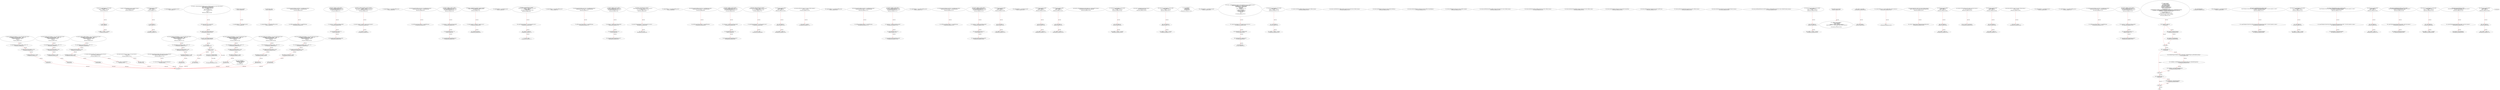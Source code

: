 digraph  {
13 [label="2_ function bug_intou40(uint8 p_intou40) public{\n    uint8 vundflw1=0;\n    vundflw1 = vundflw1 + p_intou40;    \n}\n13-function_definition-3-6", method="bug_intou40(uint8 p_intou40)", type_label=function_definition];
21 [label="3_ uint8 vundflw1=0;\n21-new_variable-4-4", method="bug_intou40(uint8 p_intou40)", type_label=new_variable];
27 [label="4_ vundflw1 = vundflw1 + p_intou40;\n27-expression_statement-5-5", method="bug_intou40(uint8 p_intou40)", type_label=expression_statement];
39 [label="7_ function _setMetadata(bytes memory metadata) internal {\n        emit MetadataSet(metadata);\n    }\n39-function_definition-8-10", method="_setMetadata(bytes memory metadata)", type_label=function_definition];
51 [label="10_ function bug_intou11() public{\n    uint8 vundflw =0;\n    vundflw = vundflw -10;    \n}\n51-function_definition-11-14", method="bug_intou11()", type_label=function_definition];
55 [label="11_ uint8 vundflw =0;\n55-new_variable-12-12", method="bug_intou11()", type_label=new_variable];
61 [label="12_ vundflw = vundflw -10;\n61-expression_statement-13-13", method="bug_intou11()", type_label=expression_statement];
70 [label="16_ mapping(address => uint) balances_intou10;\n70-new_variable-17-17", method="", type_label=new_variable];
76 [label="17_ function transfer_intou10(address _to, uint _value) public returns (bool) {\n    require(balances_intou10[msg.sender] - _value >= 0);   \n    balances_intou10[msg.sender] -= _value;   \n    balances_intou10[_to] += _value;   \n    return true;\n  }\n76-function_definition-18-23", method="transfer_intou10(address _to,uint _value)", type_label=function_definition];
92 [label="18_ require(balances_intou10[msg.sender] - _value >= 0);\n92-expression_statement-19-19", method="transfer_intou10(address _to,uint _value)", type_label=expression_statement];
105 [label="19_ balances_intou10[msg.sender] -= _value;\n105-expression_statement-20-20", method="transfer_intou10(address _to,uint _value)", type_label=expression_statement];
113 [label="20_ balances_intou10[_to] += _value;\n113-expression_statement-21-21", method="transfer_intou10(address _to,uint _value)", type_label=expression_statement];
119 [label="21_ return true;\n119-return-22-22", method="transfer_intou10(address _to,uint _value)", type_label=return];
122 [label="23_ address private _operator;\n122-new_variable-24-24", method="", type_label=new_variable];
127 [label="24_ mapping(address => uint) balances_intou22;\n127-new_variable-25-25", method="", type_label=new_variable];
133 [label="25_ function transfer_intou22(address _to, uint _value) public returns (bool) {\n    require(balances_intou22[msg.sender] - _value >= 0);   \n    balances_intou22[msg.sender] -= _value;   \n    balances_intou22[_to] += _value;   \n    return true;\n  }\n133-function_definition-26-31", method="transfer_intou22(address _to,uint _value)", type_label=function_definition];
149 [label="26_ require(balances_intou22[msg.sender] - _value >= 0);\n149-expression_statement-27-27", method="transfer_intou22(address _to,uint _value)", type_label=expression_statement];
162 [label="27_ balances_intou22[msg.sender] -= _value;\n162-expression_statement-28-28", method="transfer_intou22(address _to,uint _value)", type_label=expression_statement];
170 [label="28_ balances_intou22[_to] += _value;\n170-expression_statement-29-29", method="transfer_intou22(address _to,uint _value)", type_label=expression_statement];
176 [label="29_ return true;\n176-return-30-30", method="transfer_intou22(address _to,uint _value)", type_label=return];
179 [label="31_ bool private _status;\n179-new_variable-32-32", method="", type_label=new_variable];
184 [label="32_ mapping(address => uint) public lockTime_intou33;\n184-new_variable-33-33", method="", type_label=new_variable];
191 [label="33_ function increaseLockTime_intou33(uint _secondsToIncrease) public {\n        lockTime_intou33[msg.sender] += _secondsToIncrease;   \n    }\n191-function_definition-34-36", method="increaseLockTime_intou33(uint _secondsToIncrease)", type_label=function_definition];
199 [label="34_ lockTime_intou33[msg.sender] += _secondsToIncrease;\n199-expression_statement-35-35", method="increaseLockTime_intou33(uint _secondsToIncrease)", type_label=expression_statement];
207 [label="36_ function withdraw_intou33() public {\n        require(now > lockTime_intou33[msg.sender]);    \n        uint transferValue_intou33 = 10;           \n        msg.sender.transfer(transferValue_intou33);\n    }\n207-function_definition-37-41", method="withdraw_intou33()", type_label=function_definition];
211 [label="37_ require(now > lockTime_intou33[msg.sender]);\n211-expression_statement-38-38", method="withdraw_intou33()", type_label=expression_statement];
222 [label="38_ uint transferValue_intou33 = 10;\n222-new_variable-39-39", method="withdraw_intou33()", type_label=new_variable];
228 [label="39_ msg.sender.transfer(transferValue_intou33);\n228-expression_statement-40-40", method="withdraw_intou33()", type_label=expression_statement];
247 [label="42_ function _setOperator(address operator) internal {\n        require(_operator != operator, \"cannot set same operator\");\n        _operator = operator;\n        emit OperatorUpdated(operator, hasActiveOperator());\n    }\n247-function_definition-43-47", method="_setOperator(address operator)", type_label=function_definition];
255 [label="43_ require(_operator != operator, \"cannot set same operator\");\n255-expression_statement-44-44", method="_setOperator(address operator)", type_label=expression_statement];
265 [label="44_ _operator = operator;\n265-expression_statement-45-45", method="_setOperator(address operator)", type_label=expression_statement];
276 [label="47_ mapping(address => uint) public lockTime_intou1;\n276-new_variable-48-48", method="", type_label=new_variable];
283 [label="48_ function increaseLockTime_intou1(uint _secondsToIncrease) public {\n        lockTime_intou1[msg.sender] += _secondsToIncrease;   \n    }\n283-function_definition-49-51", method="increaseLockTime_intou1(uint _secondsToIncrease)", type_label=function_definition];
291 [label="49_ lockTime_intou1[msg.sender] += _secondsToIncrease;\n291-expression_statement-50-50", method="increaseLockTime_intou1(uint _secondsToIncrease)", type_label=expression_statement];
299 [label="51_ function withdraw_ovrflow1() public {\n        require(now > lockTime_intou1[msg.sender]);    \n        uint transferValue_intou1 = 10;           \n        msg.sender.transfer(transferValue_intou1);\n    }\n299-function_definition-52-56", method="withdraw_ovrflow1()", type_label=function_definition];
303 [label="52_ require(now > lockTime_intou1[msg.sender]);\n303-expression_statement-53-53", method="withdraw_ovrflow1()", type_label=expression_statement];
314 [label="53_ uint transferValue_intou1 = 10;\n314-new_variable-54-54", method="withdraw_ovrflow1()", type_label=new_variable];
320 [label="54_ msg.sender.transfer(transferValue_intou1);\n320-expression_statement-55-55", method="withdraw_ovrflow1()", type_label=expression_statement];
329 [label="56_ function _transferOperator(address operator) internal {\n        require(_operator != address(0), \"operator not set\");\n        _setOperator(operator);\n    }\n329-function_definition-57-60", method="_transferOperator(address operator)", type_label=function_definition];
337 [label="57_ require(_operator != address(0), \"operator not set\");\n337-expression_statement-58-58", method="_transferOperator(address operator)", type_label=expression_statement];
349 [label="58_ _setOperator(operator);\n349-expression_statement-59-59", method="_transferOperator(address operator)", type_label=expression_statement];
354 [label="60_ mapping(address => uint) balances_intou2;\n354-new_variable-61-61", method="", type_label=new_variable];
360 [label="61_ function transfer_undrflow2(address _to, uint _value) public returns (bool) {\n    require(balances_intou2[msg.sender] - _value >= 0);   \n    balances_intou2[msg.sender] -= _value;   \n    balances_intou2[_to] += _value;   \n    return true;\n  }\n360-function_definition-62-67", method="transfer_undrflow2(address _to,uint _value)", type_label=function_definition];
376 [label="62_ require(balances_intou2[msg.sender] - _value >= 0);\n376-expression_statement-63-63", method="transfer_undrflow2(address _to,uint _value)", type_label=expression_statement];
389 [label="63_ balances_intou2[msg.sender] -= _value;\n389-expression_statement-64-64", method="transfer_undrflow2(address _to,uint _value)", type_label=expression_statement];
397 [label="64_ balances_intou2[_to] += _value;\n397-expression_statement-65-65", method="transfer_undrflow2(address _to,uint _value)", type_label=expression_statement];
403 [label="65_ return true;\n403-return-66-66", method="transfer_undrflow2(address _to,uint _value)", type_label=return];
406 [label="67_ function _renounceOperator() internal {\n        require(hasActiveOperator(), \"only when operator active\");\n        _operator = address(0);\n        _status = false;\n        emit OperatorUpdated(address(0), false);\n    }\n406-function_definition-68-73", method="_renounceOperator()", type_label=function_definition];
410 [label="68_ require(hasActiveOperator(), \"only when operator active\");\n410-expression_statement-69-69", method="_renounceOperator()", type_label=expression_statement];
419 [label="69_ _operator = address(0);\n419-expression_statement-70-70", method="_renounceOperator()", type_label=expression_statement];
425 [label="70_ _status = false;\n425-expression_statement-71-71", method="_renounceOperator()", type_label=expression_statement];
439 [label="73_ mapping(address => uint) public lockTime_intou17;\n439-new_variable-74-74", method="", type_label=new_variable];
446 [label="74_ function increaseLockTime_intou17(uint _secondsToIncrease) public {\n        lockTime_intou17[msg.sender] += _secondsToIncrease;   \n    }\n446-function_definition-75-77", method="increaseLockTime_intou17(uint _secondsToIncrease)", type_label=function_definition];
454 [label="75_ lockTime_intou17[msg.sender] += _secondsToIncrease;\n454-expression_statement-76-76", method="increaseLockTime_intou17(uint _secondsToIncrease)", type_label=expression_statement];
462 [label="77_ function withdraw_intou17() public {\n        require(now > lockTime_intou17[msg.sender]);    \n        uint transferValue_intou17 = 10;           \n        msg.sender.transfer(transferValue_intou17);\n    }\n462-function_definition-78-82", method="withdraw_intou17()", type_label=function_definition];
466 [label="78_ require(now > lockTime_intou17[msg.sender]);\n466-expression_statement-79-79", method="withdraw_intou17()", type_label=expression_statement];
477 [label="79_ uint transferValue_intou17 = 10;\n477-new_variable-80-80", method="withdraw_intou17()", type_label=new_variable];
483 [label="80_ msg.sender.transfer(transferValue_intou17);\n483-expression_statement-81-81", method="withdraw_intou17()", type_label=expression_statement];
492 [label="82_ function _activateOperator() internal {\n        require(!hasActiveOperator(), \"only when operator not active\");\n        _status = true;\n        emit OperatorUpdated(_operator, true);\n    }\n492-function_definition-83-87", method="_activateOperator()", type_label=function_definition];
496 [label="83_ require(!hasActiveOperator(), \"only when operator not active\");\n496-expression_statement-84-84", method="_activateOperator()", type_label=expression_statement];
506 [label="84_ _status = true;\n506-expression_statement-85-85", method="_activateOperator()", type_label=expression_statement];
518 [label="87_ mapping(address => uint) public lockTime_intou37;\n518-new_variable-88-88", method="", type_label=new_variable];
525 [label="88_ function increaseLockTime_intou37(uint _secondsToIncrease) public {\n        lockTime_intou37[msg.sender] += _secondsToIncrease;   \n    }\n525-function_definition-89-91", method="increaseLockTime_intou37(uint _secondsToIncrease)", type_label=function_definition];
533 [label="89_ lockTime_intou37[msg.sender] += _secondsToIncrease;\n533-expression_statement-90-90", method="increaseLockTime_intou37(uint _secondsToIncrease)", type_label=expression_statement];
541 [label="91_ function withdraw_intou37() public {\n        require(now > lockTime_intou37[msg.sender]);    \n        uint transferValue_intou37 = 10;           \n        msg.sender.transfer(transferValue_intou37);\n    }\n541-function_definition-92-96", method="withdraw_intou37()", type_label=function_definition];
545 [label="92_ require(now > lockTime_intou37[msg.sender]);\n545-expression_statement-93-93", method="withdraw_intou37()", type_label=expression_statement];
556 [label="93_ uint transferValue_intou37 = 10;\n556-new_variable-94-94", method="withdraw_intou37()", type_label=new_variable];
562 [label="94_ msg.sender.transfer(transferValue_intou37);\n562-expression_statement-95-95", method="withdraw_intou37()", type_label=expression_statement];
571 [label="96_ function _deactivateOperator() internal {\n        require(hasActiveOperator(), \"only when operator active\");\n        _status = false;\n        emit OperatorUpdated(_operator, false);\n    }\n571-function_definition-97-101", method="_deactivateOperator()", type_label=function_definition];
575 [label="97_ require(hasActiveOperator(), \"only when operator active\");\n575-expression_statement-98-98", method="_deactivateOperator()", type_label=expression_statement];
584 [label="98_ _status = false;\n584-expression_statement-99-99", method="_deactivateOperator()", type_label=expression_statement];
596 [label="101_ function bug_intou3() public{\n    uint8 vundflw =0;\n    vundflw = vundflw -10;    \n}\n596-function_definition-102-105", method="bug_intou3()", type_label=function_definition];
600 [label="102_ uint8 vundflw =0;\n600-new_variable-103-103", method="bug_intou3()", type_label=new_variable];
606 [label="103_ vundflw = vundflw -10;\n606-expression_statement-104-104", method="bug_intou3()", type_label=expression_statement];
612 [label="105_ function getOperator() public view returns (address operator) {\n        operator = _operator;\n    }\n612-function_definition-106-108", method="getOperator()", type_label=function_definition];
622 [label="106_ operator = _operator;\n622-expression_statement-107-107", method="getOperator()", type_label=expression_statement];
626 [label="108_ mapping(address => uint) public lockTime_intou9;\n626-new_variable-109-109", method="", type_label=new_variable];
633 [label="109_ function increaseLockTime_intou9(uint _secondsToIncrease) public {\n        lockTime_intou9[msg.sender] += _secondsToIncrease;   \n    }\n633-function_definition-110-112", method="increaseLockTime_intou9(uint _secondsToIncrease)", type_label=function_definition];
641 [label="110_ lockTime_intou9[msg.sender] += _secondsToIncrease;\n641-expression_statement-111-111", method="increaseLockTime_intou9(uint _secondsToIncrease)", type_label=expression_statement];
649 [label="112_ function withdraw_intou9() public {\n        require(now > lockTime_intou9[msg.sender]);    \n        uint transferValue_intou9 = 10;           \n        msg.sender.transfer(transferValue_intou9);\n    }\n649-function_definition-113-117", method="withdraw_intou9()", type_label=function_definition];
653 [label="113_ require(now > lockTime_intou9[msg.sender]);\n653-expression_statement-114-114", method="withdraw_intou9()", type_label=expression_statement];
664 [label="114_ uint transferValue_intou9 = 10;\n664-new_variable-115-115", method="withdraw_intou9()", type_label=new_variable];
670 [label="115_ msg.sender.transfer(transferValue_intou9);\n670-expression_statement-116-116", method="withdraw_intou9()", type_label=expression_statement];
679 [label="117_ function isOperator(address caller) public view returns (bool ok) {\n        return (caller == getOperator());\n    }\n679-function_definition-118-120", method="isOperator(address caller)", type_label=function_definition];
693 [label="118_ return (caller == getOperator());\n693-return-119-119", method="isOperator(address caller)", type_label=return];
699 [label="120_ mapping(address => uint) public lockTime_intou25;\n699-new_variable-121-121", method="", type_label=new_variable];
706 [label="121_ function increaseLockTime_intou25(uint _secondsToIncrease) public {\n        lockTime_intou25[msg.sender] += _secondsToIncrease;   \n    }\n706-function_definition-122-124", method="increaseLockTime_intou25(uint _secondsToIncrease)", type_label=function_definition];
714 [label="122_ lockTime_intou25[msg.sender] += _secondsToIncrease;\n714-expression_statement-123-123", method="increaseLockTime_intou25(uint _secondsToIncrease)", type_label=expression_statement];
722 [label="124_ function withdraw_intou25() public {\n        require(now > lockTime_intou25[msg.sender]);    \n        uint transferValue_intou25 = 10;           \n        msg.sender.transfer(transferValue_intou25);\n    }\n722-function_definition-125-129", method="withdraw_intou25()", type_label=function_definition];
726 [label="125_ require(now > lockTime_intou25[msg.sender]);\n726-expression_statement-126-126", method="withdraw_intou25()", type_label=expression_statement];
737 [label="126_ uint transferValue_intou25 = 10;\n737-new_variable-127-127", method="withdraw_intou25()", type_label=new_variable];
743 [label="127_ msg.sender.transfer(transferValue_intou25);\n743-expression_statement-128-128", method="withdraw_intou25()", type_label=expression_statement];
752 [label="129_ function hasActiveOperator() public view returns (bool ok) {\n        return _status;\n    }\n752-function_definition-130-132", method="hasActiveOperator()", type_label=function_definition];
762 [label="130_ return _status;\n762-return-131-131", method="hasActiveOperator()", type_label=return];
764 [label="132_ function bug_intou19() public{\n    uint8 vundflw =0;\n    vundflw = vundflw -10;    \n}\n764-function_definition-133-136", method="bug_intou19()", type_label=function_definition];
768 [label="133_ uint8 vundflw =0;\n768-new_variable-134-134", method="bug_intou19()", type_label=new_variable];
774 [label="134_ vundflw = vundflw -10;\n774-expression_statement-135-135", method="bug_intou19()", type_label=expression_statement];
780 [label="136_ function isActiveOperator(address caller) public view returns (bool ok) {\n        return (isOperator(caller) && hasActiveOperator());\n    }\n780-function_definition-137-139", method="isActiveOperator(address caller)", type_label=function_definition];
794 [label="137_ return (isOperator(caller) && hasActiveOperator());\n794-return-138-138", method="isActiveOperator(address caller)", type_label=return];
803 [label="139_ mapping(address => uint) balances_intou26;\n803-new_variable-140-140", method="", type_label=new_variable];
809 [label="140_ function transfer_intou26(address _to, uint _value) public returns (bool) {\n    require(balances_intou26[msg.sender] - _value >= 0);   \n    balances_intou26[msg.sender] -= _value;   \n    balances_intou26[_to] += _value;   \n    return true;\n  }\n809-function_definition-141-146", method="transfer_intou26(address _to,uint _value)", type_label=function_definition];
825 [label="141_ require(balances_intou26[msg.sender] - _value >= 0);\n825-expression_statement-142-142", method="transfer_intou26(address _to,uint _value)", type_label=expression_statement];
838 [label="142_ balances_intou26[msg.sender] -= _value;\n838-expression_statement-143-143", method="transfer_intou26(address _to,uint _value)", type_label=expression_statement];
846 [label="143_ balances_intou26[_to] += _value;\n846-expression_statement-144-144", method="transfer_intou26(address _to,uint _value)", type_label=expression_statement];
852 [label="144_ return true;\n852-return-145-145", method="transfer_intou26(address _to,uint _value)", type_label=return];
858 [label="148_ function bug_intou27() public{\n    uint8 vundflw =0;\n    vundflw = vundflw -10;    \n}\n858-function_definition-149-152", method="bug_intou27()", type_label=function_definition];
862 [label="149_ uint8 vundflw =0;\n862-new_variable-150-150", method="bug_intou27()", type_label=new_variable];
868 [label="150_ vundflw = vundflw -10;\n868-expression_statement-151-151", method="bug_intou27()", type_label=expression_statement];
884 [label="153_ function bug_intou31() public{\n    uint8 vundflw =0;\n    vundflw = vundflw -10;    \n}\n884-function_definition-154-157", method="bug_intou31()", type_label=function_definition];
888 [label="154_ uint8 vundflw =0;\n888-new_variable-155-155", method="bug_intou31()", type_label=new_variable];
894 [label="155_ vundflw = vundflw -10;\n894-expression_statement-156-156", method="bug_intou31()", type_label=expression_statement];
906 [label="158_ function _setMultiHashFormat(uint8 hashFunction, uint8 digestSize) internal {\n        emit HashFormatSet(hashFunction, digestSize);\n    }\n906-function_definition-159-161", method="_setMultiHashFormat(uint8 hashFunction,uint8 digestSize)", type_label=function_definition];
924 [label="161_ function bug_intou20(uint8 p_intou20) public{\n    uint8 vundflw1=0;\n    vundflw1 = vundflw1 + p_intou20;    \n}\n924-function_definition-162-165", method="bug_intou20(uint8 p_intou20)", type_label=function_definition];
932 [label="162_ uint8 vundflw1=0;\n932-new_variable-163-163", method="bug_intou20(uint8 p_intou20)", type_label=new_variable];
938 [label="163_ vundflw1 = vundflw1 + p_intou20;\n938-expression_statement-164-164", method="bug_intou20(uint8 p_intou20)", type_label=expression_statement];
944 [label="165_ function _submitHash(bytes32 hash) internal {\n        emit HashSubmitted(hash);\n    }\n944-function_definition-166-168", method="_submitHash(bytes32 hash)", type_label=function_definition];
956 [label="168_ function bug_intou32(uint8 p_intou32) public{\n    uint8 vundflw1=0;\n    vundflw1 = vundflw1 + p_intou32;    \n}\n956-function_definition-169-172", method="bug_intou32(uint8 p_intou32)", type_label=function_definition];
964 [label="169_ uint8 vundflw1=0;\n964-new_variable-170-170", method="bug_intou32(uint8 p_intou32)", type_label=new_variable];
970 [label="170_ vundflw1 = vundflw1 + p_intou32;\n970-expression_statement-171-171", method="bug_intou32(uint8 p_intou32)", type_label=expression_statement];
979 [label="174_ struct MultiHash {\n        bytes32 hash;\n        uint8 hashFunction;\n        uint8 digestSize;\n    }\n979-expression_statement-175-179", method="MultiHash()", type_label=expression_statement];
993 [label="179_ function _combineMultiHash(MultiHash memory multihash) internal pure returns (bytes memory) {\n        bytes memory out = new bytes(34);\n        out[0] = byte(multihash.hashFunction);\n        out[1] = byte(multihash.digestSize);\n        uint8 i;\n        for (i = 0; i < 32; i++) {\n          out[i+2] = multihash.hash[i];\n        }\n        return out;\n    }\n993-function_definition-180-189", method="_combineMultiHash(MultiHash memory multihash)", type_label=function_definition];
1007 [label="180_ bytes memory out = new bytes(34);\n1007-new_variable-181-181", method="_combineMultiHash(MultiHash memory multihash)", type_label=new_variable];
1018 [label="181_ out[0] = byte(multihash.hashFunction);\n1018-expression_statement-182-182", method="_combineMultiHash(MultiHash memory multihash)", type_label=expression_statement];
1028 [label="182_ out[1] = byte(multihash.digestSize);\n1028-expression_statement-183-183", method="_combineMultiHash(MultiHash memory multihash)", type_label=expression_statement];
1038 [label="183_ uint8 i;\n1038-new_variable-184-184", method="_combineMultiHash(MultiHash memory multihash)", type_label=new_variable];
1043 [label="184_ for(i < 32;;i++)\n1043-for-185-187", method="_combineMultiHash(MultiHash memory multihash)", type_label=for];
3082 [label="184_ end_loop", method="_combineMultiHash(MultiHash memory multihash)", type_label=end_loop];
1052 [label="184_ i++\n1052-expression_statement-185-185", method="_combineMultiHash(MultiHash memory multihash)", type_label=expression_statement];
1055 [label="185_ out[i+2] = multihash.hash[i];\n1055-expression_statement-186-186", method="_combineMultiHash(MultiHash memory multihash)", type_label=expression_statement];
1067 [label="187_ return out;\n1067-return-188-188", method="_combineMultiHash(MultiHash memory multihash)", type_label=return];
1069 [label="189_ mapping(address => uint) balances_intou38;\n1069-new_variable-190-190", method="", type_label=new_variable];
1075 [label="190_ function transfer_intou38(address _to, uint _value) public returns (bool) {\n    require(balances_intou38[msg.sender] - _value >= 0);   \n    balances_intou38[msg.sender] -= _value;   \n    balances_intou38[_to] += _value;   \n    return true;\n  }\n1075-function_definition-191-196", method="transfer_intou38(address _to,uint _value)", type_label=function_definition];
1091 [label="191_ require(balances_intou38[msg.sender] - _value >= 0);\n1091-expression_statement-192-192", method="transfer_intou38(address _to,uint _value)", type_label=expression_statement];
1104 [label="192_ balances_intou38[msg.sender] -= _value;\n1104-expression_statement-193-193", method="transfer_intou38(address _to,uint _value)", type_label=expression_statement];
1112 [label="193_ balances_intou38[_to] += _value;\n1112-expression_statement-194-194", method="transfer_intou38(address _to,uint _value)", type_label=expression_statement];
1118 [label="194_ return true;\n1118-return-195-195", method="transfer_intou38(address _to,uint _value)", type_label=return];
1121 [label="196_ function _splitMultiHash(bytes memory source) internal pure returns (MultiHash memory) {\n        require(source.length == 34, \"length of source must be 34\");\n        uint8 hashFunction = uint8(source[0]);\n        uint8 digestSize = uint8(source[1]);\n        bytes32 hash;\n        assembly {\n          hash := mload(add(source, 34))\n        }\n        return (MultiHash({\n          hashFunction: hashFunction,\n          digestSize: digestSize,\n          hash: hash\n        }));\n    }\n1121-function_definition-197-210", method="_splitMultiHash(bytes memory source)", type_label=function_definition];
1135 [label="197_ require(source.length == 34, \"length of source must be 34\");\n1135-expression_statement-198-198", method="_splitMultiHash(bytes memory source)", type_label=expression_statement];
1147 [label="198_ uint8 hashFunction = uint8(source[0]);\n1147-new_variable-199-199", method="_splitMultiHash(bytes memory source)", type_label=new_variable];
1157 [label="199_ uint8 digestSize = uint8(source[1]);\n1157-new_variable-200-200", method="_splitMultiHash(bytes memory source)", type_label=new_variable];
1167 [label="200_ bytes32 hash;\n1167-new_variable-201-201", method="_splitMultiHash(bytes memory source)", type_label=new_variable];
1185 [label="204_ return (MultiHash({\n          hashFunction: hashFunction,\n          digestSize: digestSize,\n          hash: hash\n        }));\n1185-return-205-209", method="_splitMultiHash(bytes memory source)", type_label=return];
1199 [label="210_ function bug_intou4(uint8 p_intou4) public{\n    uint8 vundflw1=0;\n    vundflw1 = vundflw1 + p_intou4;    \n}\n1199-function_definition-211-214", method="bug_intou4(uint8 p_intou4)", type_label=function_definition];
1207 [label="211_ uint8 vundflw1=0;\n1207-new_variable-212-212", method="bug_intou4(uint8 p_intou4)", type_label=new_variable];
1213 [label="212_ vundflw1 = vundflw1 + p_intou4;\n1213-expression_statement-213-213", method="bug_intou4(uint8 p_intou4)", type_label=expression_statement];
1240 [label="217_ function create(bytes calldata initData) external returns (address instance);\n1240-function_definition-218-218", method="create(bytes calldata initData)", type_label=function_definition];
1252 [label="218_ function createSalty(bytes calldata initData, bytes32 salt) external returns (address instance);\n1252-function_definition-219-219", method="createSalty(bytes calldata initData,bytes32 salt)", type_label=function_definition];
1268 [label="219_ function getInitSelector() external view returns (bytes4 initSelector);\n1268-function_definition-220-220", method="getInitSelector()", type_label=function_definition];
1277 [label="220_ function getInstanceRegistry() external view returns (address instanceRegistry);\n1277-function_definition-221-221", method="getInstanceRegistry()", type_label=function_definition];
1286 [label="221_ function getTemplate() external view returns (address template);\n1286-function_definition-222-222", method="getTemplate()", type_label=function_definition];
1295 [label="222_ function getSaltyInstance(bytes calldata, bytes32 salt) external view returns (address instance);\n1295-function_definition-223-223", method="getSaltyInstance(bytes calldata,bytes32 salt)", type_label=function_definition];
1311 [label="223_ function getNextInstance(bytes calldata) external view returns (address instance);\n1311-function_definition-224-224", method="getNextInstance(bytes calldata)", type_label=function_definition];
1323 [label="224_ function getInstanceCreator(address instance) external view returns (address creator);\n1323-function_definition-225-225", method="getInstanceCreator(address instance)", type_label=function_definition];
1336 [label="225_ function getInstanceType() external view returns (bytes4 instanceType);\n1336-function_definition-226-226", method="getInstanceType()", type_label=function_definition];
1345 [label="226_ function getInstanceCount() external view returns (uint256 count);\n1345-function_definition-227-227", method="getInstanceCount()", type_label=function_definition];
1354 [label="227_ function getInstance(uint256 index) external view returns (address instance);\n1354-function_definition-228-228", method="getInstance(uint256 index)", type_label=function_definition];
1367 [label="228_ function getInstances() external view returns (address[] memory instances);\n1367-function_definition-229-229", method="getInstances()", type_label=function_definition];
1377 [label="229_ function getPaginatedInstances(uint256 startIndex, uint256 endIndex) external view returns (address[] memory instances);\n1377-function_definition-230-230", method="getPaginatedInstances(uint256 startIndex,uint256 endIndex)", type_label=function_definition];
1398 [label="232_ function bug_intou12(uint8 p_intou12) public{\n    uint8 vundflw1=0;\n    vundflw1 = vundflw1 + p_intou12;    \n}\n1398-function_definition-233-236", method="bug_intou12(uint8 p_intou12)", type_label=function_definition];
1406 [label="233_ uint8 vundflw1=0;\n1406-new_variable-234-234", method="bug_intou12(uint8 p_intou12)", type_label=new_variable];
1412 [label="234_ vundflw1 = vundflw1 + p_intou12;\n1412-expression_statement-235-235", method="bug_intou12(uint8 p_intou12)", type_label=expression_statement];
1418 [label="236_ address private _factory;\n1418-new_variable-237-237", method="", type_label=new_variable];
1423 [label="237_ modifier initializeTemplate() {\n        _factory = msg.sender;\n        uint32 codeSize;\n        assembly { codeSize := extcodesize(address) }\n        require(codeSize == 0, \"must be called within contract constructor\");\n        _;\n    }\n1423-expression_statement-238-244", method="", type_label=expression_statement];
1426 [label="238_ _factory = msg.sender;\n1426-expression_statement-239-239", method="", type_label=expression_statement];
1432 [label="239_ uint32 codeSize;\n1432-new_variable-240-240", method="", type_label=new_variable];
1446 [label="241_ require(codeSize == 0, \"must be called within contract constructor\");\n1446-expression_statement-242-242", method="", type_label=expression_statement];
1456 [label="242_ _;\n1456-expression_statement-243-243", method="", type_label=expression_statement];
1458 [label="244_ function getCreator() public view returns (address creator) {\n        creator = iFactory(_factory).getInstanceCreator(address(this));\n    }\n1458-function_definition-245-247", method="getCreator()", type_label=function_definition];
1468 [label="245_ creator = iFactory(_factory).getInstanceCreator(address(this));\n1468-expression_statement-246-246", method="getCreator()", type_label=expression_statement];
1482 [label="247_ function bug_intou7() public{\n    uint8 vundflw =0;\n    vundflw = vundflw -10;    \n}\n1482-function_definition-248-251", method="bug_intou7()", type_label=function_definition];
1486 [label="248_ uint8 vundflw =0;\n1486-new_variable-249-249", method="bug_intou7()", type_label=new_variable];
1492 [label="249_ vundflw = vundflw -10;\n1492-expression_statement-250-250", method="bug_intou7()", type_label=expression_statement];
1498 [label="251_ function isCreator(address caller) public view returns (bool ok) {\n        ok = (caller == getCreator());\n    }\n1498-function_definition-252-254", method="isCreator(address caller)", type_label=function_definition];
1512 [label="252_ ok = (caller == getCreator());\n1512-expression_statement-253-253", method="isCreator(address caller)", type_label=expression_statement];
1520 [label="254_ function bug_intou23() public{\n    uint8 vundflw =0;\n    vundflw = vundflw -10;    \n}\n1520-function_definition-255-258", method="bug_intou23()", type_label=function_definition];
1524 [label="255_ uint8 vundflw =0;\n1524-new_variable-256-256", method="bug_intou23()", type_label=new_variable];
1530 [label="256_ vundflw = vundflw -10;\n1530-expression_statement-257-257", method="bug_intou23()", type_label=expression_statement];
1536 [label="258_ function getFactory() public view returns (address factory) {\n        factory = _factory;\n    }\n1536-function_definition-259-261", method="getFactory()", type_label=function_definition];
1546 [label="259_ factory = _factory;\n1546-expression_statement-260-260", method="getFactory()", type_label=expression_statement];
1550 [label="261_ mapping(address => uint) balances_intou14;\n1550-new_variable-262-262", method="", type_label=new_variable];
1556 [label="262_ function transfer_intou14(address _to, uint _value) public returns (bool) {\n    require(balances_intou14[msg.sender] - _value >= 0);   \n    balances_intou14[msg.sender] -= _value;   \n    balances_intou14[_to] += _value;   \n    return true;\n  }\n1556-function_definition-263-268", method="transfer_intou14(address _to,uint _value)", type_label=function_definition];
1572 [label="263_ require(balances_intou14[msg.sender] - _value >= 0);\n1572-expression_statement-264-264", method="transfer_intou14(address _to,uint _value)", type_label=expression_statement];
1585 [label="264_ balances_intou14[msg.sender] -= _value;\n1585-expression_statement-265-265", method="transfer_intou14(address _to,uint _value)", type_label=expression_statement];
1593 [label="265_ balances_intou14[_to] += _value;\n1593-expression_statement-266-266", method="transfer_intou14(address _to,uint _value)", type_label=expression_statement];
1599 [label="266_ return true;\n1599-return-267-267", method="transfer_intou14(address _to,uint _value)", type_label=return];
1620 [label="270_ mapping(address => uint) public lockTime_intou13;\n1620-new_variable-271-271", method="", type_label=new_variable];
1627 [label="271_ function increaseLockTime_intou13(uint _secondsToIncrease) public {\n        lockTime_intou13[msg.sender] += _secondsToIncrease;   \n    }\n1627-function_definition-272-274", method="increaseLockTime_intou13(uint _secondsToIncrease)", type_label=function_definition];
1635 [label="272_ lockTime_intou13[msg.sender] += _secondsToIncrease;\n1635-expression_statement-273-273", method="increaseLockTime_intou13(uint _secondsToIncrease)", type_label=expression_statement];
1643 [label="274_ function withdraw_intou13() public {\n        require(now > lockTime_intou13[msg.sender]);    \n        uint transferValue_intou13 = 10;           \n        msg.sender.transfer(transferValue_intou13);\n    }\n1643-function_definition-275-279", method="withdraw_intou13()", type_label=function_definition];
1647 [label="275_ require(now > lockTime_intou13[msg.sender]);\n1647-expression_statement-276-276", method="withdraw_intou13()", type_label=expression_statement];
1658 [label="276_ uint transferValue_intou13 = 10;\n1658-new_variable-277-277", method="withdraw_intou13()", type_label=new_variable];
1664 [label="277_ msg.sender.transfer(transferValue_intou13);\n1664-expression_statement-278-278", method="withdraw_intou13()", type_label=expression_statement];
1687 [label="280_ function initialize(\n        address operator,\n        bytes memory multihash,\n        bytes memory metadata\n    ) public initializeTemplate() {\n        if (operator != address(0)) {\n            Operated._setOperator(operator);\n            Operated._activateOperator();\n        }\n        if (multihash.length != 0) {\n            MultiHashWrapper.MultiHash memory multihashObj = MultiHashWrapper._splitMultiHash(multihash);\n            ProofHashes._setMultiHashFormat(multihashObj.hashFunction, multihashObj.digestSize);\n            ProofHashes._submitHash(multihashObj.hash);\n        }\n        if (metadata.length != 0) {\n            EventMetadata._setMetadata(metadata);\n        }\n        emit Initialized(operator, multihash, metadata);\n    }\n1687-function_definition-281-299", method="initialize(address operator,bytes memory multihash,bytes memory metadata)", type_label=function_definition];
1702 [label="284_ initializeTemplate()\n1702-expression_statement-285-285", method="initialize(address operator,bytes memory multihash,bytes memory metadata)", type_label=expression_statement];
1705 [label="285_ if_operator != address(0)\n1705-if-286-289", method="initialize(address operator,bytes memory multihash,bytes memory metadata)", type_label=if];
3744 [label="285_ end_if", method="initialize(address operator,bytes memory multihash,bytes memory metadata)", type_label=end_if];
1712 [label="286_ Operated._setOperator(operator);\n1712-expression_statement-287-287", method="initialize(address operator,bytes memory multihash,bytes memory metadata)", type_label=expression_statement];
1719 [label="287_ Operated._activateOperator();\n1719-expression_statement-288-288", method="initialize(address operator,bytes memory multihash,bytes memory metadata)", type_label=expression_statement];
1724 [label="289_ if_multihash.length != 0\n1724-if-290-294", method="initialize(address operator,bytes memory multihash,bytes memory metadata)", type_label=if];
3763 [label="289_ end_if", method="initialize(address operator,bytes memory multihash,bytes memory metadata)", type_label=end_if];
1731 [label="290_ MultiHashWrapper.MultiHash memory multihashObj = MultiHashWrapper._splitMultiHash(multihash);\n1731-new_variable-291-291", method="initialize(address operator,bytes memory multihash,bytes memory metadata)", type_label=new_variable];
1744 [label="291_ ProofHashes._setMultiHashFormat(multihashObj.hashFunction, multihashObj.digestSize);\n1744-expression_statement-292-292", method="initialize(address operator,bytes memory multihash,bytes memory metadata)", type_label=expression_statement];
1757 [label="292_ ProofHashes._submitHash(multihashObj.hash);\n1757-expression_statement-293-293", method="initialize(address operator,bytes memory multihash,bytes memory metadata)", type_label=expression_statement];
1766 [label="294_ if_metadata.length != 0\n1766-if-295-297", method="initialize(address operator,bytes memory multihash,bytes memory metadata)", type_label=if];
3805 [label="294_ end_if", method="initialize(address operator,bytes memory multihash,bytes memory metadata)", type_label=end_if];
1773 [label="295_ EventMetadata._setMetadata(metadata);\n1773-expression_statement-296-296", method="initialize(address operator,bytes memory multihash,bytes memory metadata)", type_label=expression_statement];
1788 [label="299_ mapping(address => uint) balances_intou30;\n1788-new_variable-300-300", method="", type_label=new_variable];
1794 [label="300_ function transfer_intou30(address _to, uint _value) public returns (bool) {\n    require(balances_intou30[msg.sender] - _value >= 0);   \n    balances_intou30[msg.sender] -= _value;   \n    balances_intou30[_to] += _value;   \n    return true;\n  }\n1794-function_definition-301-306", method="transfer_intou30(address _to,uint _value)", type_label=function_definition];
1810 [label="301_ require(balances_intou30[msg.sender] - _value >= 0);\n1810-expression_statement-302-302", method="transfer_intou30(address _to,uint _value)", type_label=expression_statement];
1823 [label="302_ balances_intou30[msg.sender] -= _value;\n1823-expression_statement-303-303", method="transfer_intou30(address _to,uint _value)", type_label=expression_statement];
1831 [label="303_ balances_intou30[_to] += _value;\n1831-expression_statement-304-304", method="transfer_intou30(address _to,uint _value)", type_label=expression_statement];
1837 [label="304_ return true;\n1837-return-305-305", method="transfer_intou30(address _to,uint _value)", type_label=return];
1840 [label="306_ function submitHash(bytes32 multihash) public {\n        require(Template.isCreator(msg.sender) || Operated.isActiveOperator(msg.sender), \"only active operator or creator\");\n        ProofHashes._submitHash(multihash);\n    }\n1840-function_definition-307-310", method="submitHash(bytes32 multihash)", type_label=function_definition];
1848 [label="307_ require(Template.isCreator(msg.sender) || Operated.isActiveOperator(msg.sender), \"only active operator or creator\");\n1848-expression_statement-308-308", method="submitHash(bytes32 multihash)", type_label=expression_statement];
1872 [label="308_ ProofHashes._submitHash(multihash);\n1872-expression_statement-309-309", method="submitHash(bytes32 multihash)", type_label=expression_statement];
1879 [label="310_ function bug_intou8(uint8 p_intou8) public{\n    uint8 vundflw1=0;\n    vundflw1 = vundflw1 + p_intou8;    \n}\n1879-function_definition-311-314", method="bug_intou8(uint8 p_intou8)", type_label=function_definition];
1887 [label="311_ uint8 vundflw1=0;\n1887-new_variable-312-312", method="bug_intou8(uint8 p_intou8)", type_label=new_variable];
1893 [label="312_ vundflw1 = vundflw1 + p_intou8;\n1893-expression_statement-313-313", method="bug_intou8(uint8 p_intou8)", type_label=expression_statement];
1899 [label="314_ function setMetadata(bytes memory metadata) public {\n        require(Template.isCreator(msg.sender) || Operated.isActiveOperator(msg.sender), \"only active operator or creator\");\n        EventMetadata._setMetadata(metadata);\n    }\n1899-function_definition-315-318", method="setMetadata(bytes memory metadata)", type_label=function_definition];
1907 [label="315_ require(Template.isCreator(msg.sender) || Operated.isActiveOperator(msg.sender), \"only active operator or creator\");\n1907-expression_statement-316-316", method="setMetadata(bytes memory metadata)", type_label=expression_statement];
1931 [label="316_ EventMetadata._setMetadata(metadata);\n1931-expression_statement-317-317", method="setMetadata(bytes memory metadata)", type_label=expression_statement];
1938 [label="318_ function bug_intou39() public{\n    uint8 vundflw =0;\n    vundflw = vundflw -10;    \n}\n1938-function_definition-319-322", method="bug_intou39()", type_label=function_definition];
1942 [label="319_ uint8 vundflw =0;\n1942-new_variable-320-320", method="bug_intou39()", type_label=new_variable];
1948 [label="320_ vundflw = vundflw -10;\n1948-expression_statement-321-321", method="bug_intou39()", type_label=expression_statement];
1954 [label="322_ function transferOperator(address operator) public {\n        require(Operated.isActiveOperator(msg.sender), \"only active operator\");\n        Operated._transferOperator(operator);\n    }\n1954-function_definition-323-326", method="transferOperator(address operator)", type_label=function_definition];
1962 [label="323_ require(Operated.isActiveOperator(msg.sender), \"only active operator\");\n1962-expression_statement-324-324", method="transferOperator(address operator)", type_label=expression_statement];
1977 [label="324_ Operated._transferOperator(operator);\n1977-expression_statement-325-325", method="transferOperator(address operator)", type_label=expression_statement];
1984 [label="326_ function bug_intou36(uint8 p_intou36) public{\n    uint8 vundflw1=0;\n    vundflw1 = vundflw1 + p_intou36;    \n}\n1984-function_definition-327-330", method="bug_intou36(uint8 p_intou36)", type_label=function_definition];
1992 [label="327_ uint8 vundflw1=0;\n1992-new_variable-328-328", method="bug_intou36(uint8 p_intou36)", type_label=new_variable];
1998 [label="328_ vundflw1 = vundflw1 + p_intou36;\n1998-expression_statement-329-329", method="bug_intou36(uint8 p_intou36)", type_label=expression_statement];
2004 [label="330_ function renounceOperator() public {\n        require(Operated.isActiveOperator(msg.sender), \"only active operator\");\n        Operated._renounceOperator();\n    }\n2004-function_definition-331-334", method="renounceOperator()", type_label=function_definition];
2008 [label="331_ require(Operated.isActiveOperator(msg.sender), \"only active operator\");\n2008-expression_statement-332-332", method="renounceOperator()", type_label=expression_statement];
2023 [label="332_ Operated._renounceOperator();\n2023-expression_statement-333-333", method="renounceOperator()", type_label=expression_statement];
2028 [label="334_ function bug_intou35() public{\n    uint8 vundflw =0;\n    vundflw = vundflw -10;    \n}\n2028-function_definition-335-338", method="bug_intou35()", type_label=function_definition];
2032 [label="335_ uint8 vundflw =0;\n2032-new_variable-336-336", method="bug_intou35()", type_label=new_variable];
2038 [label="336_ vundflw = vundflw -10;\n2038-expression_statement-337-337", method="bug_intou35()", type_label=expression_statement];
1 [label="0_ start_node", method="", type_label=start];
2 [label="0_ exit_node", method="", type_label=exit];
1780;
13 -> 21  [color=red, controlflow_type=next_line, edge_type=CFG_edge, key=0, label=next_line];
21 -> 27  [color=red, controlflow_type=next_line, edge_type=CFG_edge, key=0, label=next_line];
51 -> 55  [color=red, controlflow_type=next_line, edge_type=CFG_edge, key=0, label=next_line];
55 -> 61  [color=red, controlflow_type=next_line, edge_type=CFG_edge, key=0, label=next_line];
76 -> 92  [color=red, controlflow_type=next_line, edge_type=CFG_edge, key=0, label=next_line];
92 -> 105  [color=red, controlflow_type=next_line, edge_type=CFG_edge, key=0, label=next_line];
105 -> 113  [color=red, controlflow_type=next_line, edge_type=CFG_edge, key=0, label=next_line];
113 -> 119  [color=red, controlflow_type=next_line, edge_type=CFG_edge, key=0, label=next_line];
119 -> 2  [color=red, controlflow_type=return_exit, edge_type=CFG_edge, key=0, label=return_exit];
122 -> 127  [color=red, controlflow_type=next_line, edge_type=CFG_edge, key=0, label=next_line];
133 -> 149  [color=red, controlflow_type=next_line, edge_type=CFG_edge, key=0, label=next_line];
149 -> 162  [color=red, controlflow_type=next_line, edge_type=CFG_edge, key=0, label=next_line];
162 -> 170  [color=red, controlflow_type=next_line, edge_type=CFG_edge, key=0, label=next_line];
170 -> 176  [color=red, controlflow_type=next_line, edge_type=CFG_edge, key=0, label=next_line];
176 -> 2  [color=red, controlflow_type=return_exit, edge_type=CFG_edge, key=0, label=return_exit];
179 -> 184  [color=red, controlflow_type=next_line, edge_type=CFG_edge, key=0, label=next_line];
191 -> 199  [color=red, controlflow_type=next_line, edge_type=CFG_edge, key=0, label=next_line];
207 -> 211  [color=red, controlflow_type=next_line, edge_type=CFG_edge, key=0, label=next_line];
211 -> 222  [color=red, controlflow_type=next_line, edge_type=CFG_edge, key=0, label=next_line];
222 -> 228  [color=red, controlflow_type=next_line, edge_type=CFG_edge, key=0, label=next_line];
247 -> 255  [color=red, controlflow_type=next_line, edge_type=CFG_edge, key=0, label=next_line];
255 -> 265  [color=red, controlflow_type=next_line, edge_type=CFG_edge, key=0, label=next_line];
283 -> 291  [color=red, controlflow_type=next_line, edge_type=CFG_edge, key=0, label=next_line];
299 -> 303  [color=red, controlflow_type=next_line, edge_type=CFG_edge, key=0, label=next_line];
303 -> 314  [color=red, controlflow_type=next_line, edge_type=CFG_edge, key=0, label=next_line];
314 -> 320  [color=red, controlflow_type=next_line, edge_type=CFG_edge, key=0, label=next_line];
329 -> 337  [color=red, controlflow_type=next_line, edge_type=CFG_edge, key=0, label=next_line];
337 -> 349  [color=red, controlflow_type=next_line, edge_type=CFG_edge, key=0, label=next_line];
360 -> 376  [color=red, controlflow_type=next_line, edge_type=CFG_edge, key=0, label=next_line];
376 -> 389  [color=red, controlflow_type=next_line, edge_type=CFG_edge, key=0, label=next_line];
389 -> 397  [color=red, controlflow_type=next_line, edge_type=CFG_edge, key=0, label=next_line];
397 -> 403  [color=red, controlflow_type=next_line, edge_type=CFG_edge, key=0, label=next_line];
403 -> 2  [color=red, controlflow_type=return_exit, edge_type=CFG_edge, key=0, label=return_exit];
406 -> 410  [color=red, controlflow_type=next_line, edge_type=CFG_edge, key=0, label=next_line];
410 -> 419  [color=red, controlflow_type=next_line, edge_type=CFG_edge, key=0, label=next_line];
419 -> 425  [color=red, controlflow_type=next_line, edge_type=CFG_edge, key=0, label=next_line];
446 -> 454  [color=red, controlflow_type=next_line, edge_type=CFG_edge, key=0, label=next_line];
462 -> 466  [color=red, controlflow_type=next_line, edge_type=CFG_edge, key=0, label=next_line];
466 -> 477  [color=red, controlflow_type=next_line, edge_type=CFG_edge, key=0, label=next_line];
477 -> 483  [color=red, controlflow_type=next_line, edge_type=CFG_edge, key=0, label=next_line];
492 -> 496  [color=red, controlflow_type=next_line, edge_type=CFG_edge, key=0, label=next_line];
496 -> 506  [color=red, controlflow_type=next_line, edge_type=CFG_edge, key=0, label=next_line];
525 -> 533  [color=red, controlflow_type=next_line, edge_type=CFG_edge, key=0, label=next_line];
541 -> 545  [color=red, controlflow_type=next_line, edge_type=CFG_edge, key=0, label=next_line];
545 -> 556  [color=red, controlflow_type=next_line, edge_type=CFG_edge, key=0, label=next_line];
556 -> 562  [color=red, controlflow_type=next_line, edge_type=CFG_edge, key=0, label=next_line];
571 -> 575  [color=red, controlflow_type=next_line, edge_type=CFG_edge, key=0, label=next_line];
575 -> 584  [color=red, controlflow_type=next_line, edge_type=CFG_edge, key=0, label=next_line];
596 -> 600  [color=red, controlflow_type=next_line, edge_type=CFG_edge, key=0, label=next_line];
600 -> 606  [color=red, controlflow_type=next_line, edge_type=CFG_edge, key=0, label=next_line];
612 -> 622  [color=red, controlflow_type=next_line, edge_type=CFG_edge, key=0, label=next_line];
633 -> 641  [color=red, controlflow_type=next_line, edge_type=CFG_edge, key=0, label=next_line];
649 -> 653  [color=red, controlflow_type=next_line, edge_type=CFG_edge, key=0, label=next_line];
653 -> 664  [color=red, controlflow_type=next_line, edge_type=CFG_edge, key=0, label=next_line];
664 -> 670  [color=red, controlflow_type=next_line, edge_type=CFG_edge, key=0, label=next_line];
679 -> 693  [color=red, controlflow_type=next_line, edge_type=CFG_edge, key=0, label=next_line];
693 -> 2  [color=red, controlflow_type=return_exit, edge_type=CFG_edge, key=0, label=return_exit];
706 -> 714  [color=red, controlflow_type=next_line, edge_type=CFG_edge, key=0, label=next_line];
722 -> 726  [color=red, controlflow_type=next_line, edge_type=CFG_edge, key=0, label=next_line];
726 -> 737  [color=red, controlflow_type=next_line, edge_type=CFG_edge, key=0, label=next_line];
737 -> 743  [color=red, controlflow_type=next_line, edge_type=CFG_edge, key=0, label=next_line];
752 -> 762  [color=red, controlflow_type=next_line, edge_type=CFG_edge, key=0, label=next_line];
762 -> 2  [color=red, controlflow_type=return_exit, edge_type=CFG_edge, key=0, label=return_exit];
764 -> 768  [color=red, controlflow_type=next_line, edge_type=CFG_edge, key=0, label=next_line];
768 -> 774  [color=red, controlflow_type=next_line, edge_type=CFG_edge, key=0, label=next_line];
780 -> 794  [color=red, controlflow_type=next_line, edge_type=CFG_edge, key=0, label=next_line];
794 -> 2  [color=red, controlflow_type=return_exit, edge_type=CFG_edge, key=0, label=return_exit];
809 -> 825  [color=red, controlflow_type=next_line, edge_type=CFG_edge, key=0, label=next_line];
825 -> 838  [color=red, controlflow_type=next_line, edge_type=CFG_edge, key=0, label=next_line];
838 -> 846  [color=red, controlflow_type=next_line, edge_type=CFG_edge, key=0, label=next_line];
846 -> 852  [color=red, controlflow_type=next_line, edge_type=CFG_edge, key=0, label=next_line];
852 -> 2  [color=red, controlflow_type=return_exit, edge_type=CFG_edge, key=0, label=return_exit];
858 -> 862  [color=red, controlflow_type=next_line, edge_type=CFG_edge, key=0, label=next_line];
862 -> 868  [color=red, controlflow_type=next_line, edge_type=CFG_edge, key=0, label=next_line];
884 -> 888  [color=red, controlflow_type=next_line, edge_type=CFG_edge, key=0, label=next_line];
888 -> 894  [color=red, controlflow_type=next_line, edge_type=CFG_edge, key=0, label=next_line];
924 -> 932  [color=red, controlflow_type=next_line, edge_type=CFG_edge, key=0, label=next_line];
932 -> 938  [color=red, controlflow_type=next_line, edge_type=CFG_edge, key=0, label=next_line];
956 -> 964  [color=red, controlflow_type=next_line, edge_type=CFG_edge, key=0, label=next_line];
964 -> 970  [color=red, controlflow_type=next_line, edge_type=CFG_edge, key=0, label=next_line];
993 -> 1007  [color=red, controlflow_type=next_line, edge_type=CFG_edge, key=0, label=next_line];
1007 -> 1018  [color=red, controlflow_type=next_line, edge_type=CFG_edge, key=0, label=next_line];
1018 -> 1028  [color=red, controlflow_type=next_line, edge_type=CFG_edge, key=0, label=next_line];
1028 -> 1038  [color=red, controlflow_type=next_line, edge_type=CFG_edge, key=0, label=next_line];
1038 -> 1043  [color=red, controlflow_type=next_line, edge_type=CFG_edge, key=0, label=next_line];
1043 -> 1055  [color=red, controlflow_type=pos_next, edge_type=CFG_edge, key=0, label=pos_next];
1043 -> 3082  [color=red, controlflow_type=neg_next, edge_type=CFG_edge, key=0, label=neg_next];
3082 -> 1067  [color=red, controlflow_type=next_line, edge_type=CFG_edge, key=0, label=next_line];
1052 -> 1043  [color=red, controlflow_type=loop_update, edge_type=CFG_edge, key=0, label=loop_update];
1055 -> 1052  [color=red, controlflow_type=loop_update, edge_type=CFG_edge, key=0, label=loop_update];
1067 -> 2  [color=red, controlflow_type=return_exit, edge_type=CFG_edge, key=0, label=return_exit];
1075 -> 1091  [color=red, controlflow_type=next_line, edge_type=CFG_edge, key=0, label=next_line];
1091 -> 1104  [color=red, controlflow_type=next_line, edge_type=CFG_edge, key=0, label=next_line];
1104 -> 1112  [color=red, controlflow_type=next_line, edge_type=CFG_edge, key=0, label=next_line];
1112 -> 1118  [color=red, controlflow_type=next_line, edge_type=CFG_edge, key=0, label=next_line];
1118 -> 2  [color=red, controlflow_type=return_exit, edge_type=CFG_edge, key=0, label=return_exit];
1121 -> 1135  [color=red, controlflow_type=next_line, edge_type=CFG_edge, key=0, label=next_line];
1135 -> 1147  [color=red, controlflow_type=next_line, edge_type=CFG_edge, key=0, label=next_line];
1147 -> 1157  [color=red, controlflow_type=next_line, edge_type=CFG_edge, key=0, label=next_line];
1157 -> 1167  [color=red, controlflow_type=next_line, edge_type=CFG_edge, key=0, label=next_line];
1185 -> 2  [color=red, controlflow_type=return_exit, edge_type=CFG_edge, key=0, label=return_exit];
1199 -> 1207  [color=red, controlflow_type=next_line, edge_type=CFG_edge, key=0, label=next_line];
1207 -> 1213  [color=red, controlflow_type=next_line, edge_type=CFG_edge, key=0, label=next_line];
1398 -> 1406  [color=red, controlflow_type=next_line, edge_type=CFG_edge, key=0, label=next_line];
1406 -> 1412  [color=red, controlflow_type=next_line, edge_type=CFG_edge, key=0, label=next_line];
1418 -> 1423  [color=red, controlflow_type=next_line, edge_type=CFG_edge, key=0, label=next_line];
1426 -> 1432  [color=red, controlflow_type=next_line, edge_type=CFG_edge, key=0, label=next_line];
1446 -> 1456  [color=red, controlflow_type=next_line, edge_type=CFG_edge, key=0, label=next_line];
1458 -> 1468  [color=red, controlflow_type=next_line, edge_type=CFG_edge, key=0, label=next_line];
1482 -> 1486  [color=red, controlflow_type=next_line, edge_type=CFG_edge, key=0, label=next_line];
1486 -> 1492  [color=red, controlflow_type=next_line, edge_type=CFG_edge, key=0, label=next_line];
1498 -> 1512  [color=red, controlflow_type=next_line, edge_type=CFG_edge, key=0, label=next_line];
1520 -> 1524  [color=red, controlflow_type=next_line, edge_type=CFG_edge, key=0, label=next_line];
1524 -> 1530  [color=red, controlflow_type=next_line, edge_type=CFG_edge, key=0, label=next_line];
1536 -> 1546  [color=red, controlflow_type=next_line, edge_type=CFG_edge, key=0, label=next_line];
1556 -> 1572  [color=red, controlflow_type=next_line, edge_type=CFG_edge, key=0, label=next_line];
1572 -> 1585  [color=red, controlflow_type=next_line, edge_type=CFG_edge, key=0, label=next_line];
1585 -> 1593  [color=red, controlflow_type=next_line, edge_type=CFG_edge, key=0, label=next_line];
1593 -> 1599  [color=red, controlflow_type=next_line, edge_type=CFG_edge, key=0, label=next_line];
1599 -> 2  [color=red, controlflow_type=return_exit, edge_type=CFG_edge, key=0, label=return_exit];
1627 -> 1635  [color=red, controlflow_type=next_line, edge_type=CFG_edge, key=0, label=next_line];
1643 -> 1647  [color=red, controlflow_type=next_line, edge_type=CFG_edge, key=0, label=next_line];
1647 -> 1658  [color=red, controlflow_type=next_line, edge_type=CFG_edge, key=0, label=next_line];
1658 -> 1664  [color=red, controlflow_type=next_line, edge_type=CFG_edge, key=0, label=next_line];
1687 -> 1705  [color=red, controlflow_type=next_line, edge_type=CFG_edge, key=0, label=next_line];
1705 -> 1712  [color=red, controlflow_type=pos_next, edge_type=CFG_edge, key=0, label=pos_next];
1705 -> 3744  [color=red, controlflow_type=neg_next, edge_type=CFG_edge, key=0, label=neg_next];
3744 -> 1724  [color=red, controlflow_type=next_line, edge_type=CFG_edge, key=0, label=next_line];
1712 -> 1719  [color=red, controlflow_type=next_line, edge_type=CFG_edge, key=0, label=next_line];
1719 -> 3744  [color=red, controlflow_type=end_if, edge_type=CFG_edge, key=0, label=end_if];
1724 -> 1731  [color=red, controlflow_type=pos_next, edge_type=CFG_edge, key=0, label=pos_next];
1724 -> 3763  [color=red, controlflow_type=neg_next, edge_type=CFG_edge, key=0, label=neg_next];
3763 -> 1766  [color=red, controlflow_type=next_line, edge_type=CFG_edge, key=0, label=next_line];
1731 -> 1744  [color=red, controlflow_type=next_line, edge_type=CFG_edge, key=0, label=next_line];
1744 -> 1757  [color=red, controlflow_type=next_line, edge_type=CFG_edge, key=0, label=next_line];
1757 -> 3763  [color=red, controlflow_type=end_if, edge_type=CFG_edge, key=0, label=end_if];
1766 -> 1773  [color=red, controlflow_type=pos_next, edge_type=CFG_edge, key=0, label=pos_next];
1766 -> 3805  [color=red, controlflow_type=neg_next, edge_type=CFG_edge, key=0, label=neg_next];
3805 -> 1780  [color=red, controlflow_type=next_line, edge_type=CFG_edge, key=0, label=next_line];
1773 -> 3805  [color=red, controlflow_type=end_if, edge_type=CFG_edge, key=0, label=end_if];
1794 -> 1810  [color=red, controlflow_type=next_line, edge_type=CFG_edge, key=0, label=next_line];
1810 -> 1823  [color=red, controlflow_type=next_line, edge_type=CFG_edge, key=0, label=next_line];
1823 -> 1831  [color=red, controlflow_type=next_line, edge_type=CFG_edge, key=0, label=next_line];
1831 -> 1837  [color=red, controlflow_type=next_line, edge_type=CFG_edge, key=0, label=next_line];
1837 -> 2  [color=red, controlflow_type=return_exit, edge_type=CFG_edge, key=0, label=return_exit];
1840 -> 1848  [color=red, controlflow_type=next_line, edge_type=CFG_edge, key=0, label=next_line];
1848 -> 1872  [color=red, controlflow_type=next_line, edge_type=CFG_edge, key=0, label=next_line];
1879 -> 1887  [color=red, controlflow_type=next_line, edge_type=CFG_edge, key=0, label=next_line];
1887 -> 1893  [color=red, controlflow_type=next_line, edge_type=CFG_edge, key=0, label=next_line];
1899 -> 1907  [color=red, controlflow_type=next_line, edge_type=CFG_edge, key=0, label=next_line];
1907 -> 1931  [color=red, controlflow_type=next_line, edge_type=CFG_edge, key=0, label=next_line];
1938 -> 1942  [color=red, controlflow_type=next_line, edge_type=CFG_edge, key=0, label=next_line];
1942 -> 1948  [color=red, controlflow_type=next_line, edge_type=CFG_edge, key=0, label=next_line];
1954 -> 1962  [color=red, controlflow_type=next_line, edge_type=CFG_edge, key=0, label=next_line];
1962 -> 1977  [color=red, controlflow_type=next_line, edge_type=CFG_edge, key=0, label=next_line];
1984 -> 1992  [color=red, controlflow_type=next_line, edge_type=CFG_edge, key=0, label=next_line];
1992 -> 1998  [color=red, controlflow_type=next_line, edge_type=CFG_edge, key=0, label=next_line];
2004 -> 2008  [color=red, controlflow_type=next_line, edge_type=CFG_edge, key=0, label=next_line];
2008 -> 2023  [color=red, controlflow_type=next_line, edge_type=CFG_edge, key=0, label=next_line];
2028 -> 2032  [color=red, controlflow_type=next_line, edge_type=CFG_edge, key=0, label=next_line];
2032 -> 2038  [color=red, controlflow_type=next_line, edge_type=CFG_edge, key=0, label=next_line];
}

